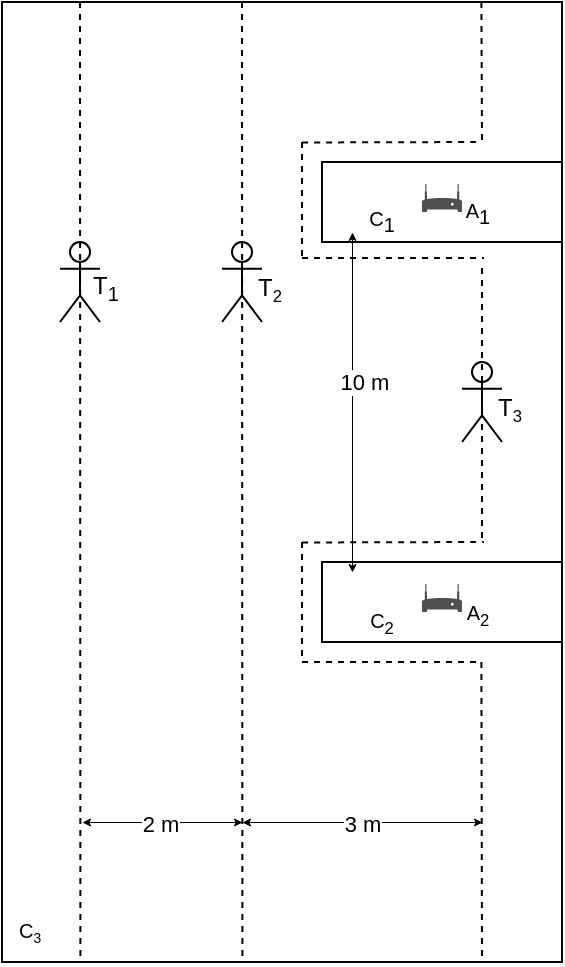 <mxfile version="20.3.2" type="device"><diagram id="DNpBFHTpIQ_suEtejqBs" name="Page-1"><mxGraphModel dx="862" dy="439" grid="1" gridSize="10" guides="1" tooltips="1" connect="1" arrows="1" fold="1" page="1" pageScale="1" pageWidth="827" pageHeight="1169" math="0" shadow="0"><root><mxCell id="0"/><mxCell id="1" parent="0"/><mxCell id="hPSDTdg6aUk5pvEYdPPT-1" value="" style="rounded=0;whiteSpace=wrap;html=1;" vertex="1" parent="1"><mxGeometry x="320" y="80" width="280" height="480" as="geometry"/></mxCell><mxCell id="hPSDTdg6aUk5pvEYdPPT-2" value="" style="rounded=0;whiteSpace=wrap;html=1;" vertex="1" parent="1"><mxGeometry x="480" y="160" width="120" height="40" as="geometry"/></mxCell><mxCell id="hPSDTdg6aUk5pvEYdPPT-3" value="" style="rounded=0;whiteSpace=wrap;html=1;" vertex="1" parent="1"><mxGeometry x="480" y="360" width="120" height="40" as="geometry"/></mxCell><mxCell id="hPSDTdg6aUk5pvEYdPPT-4" value="" style="shape=umlActor;verticalLabelPosition=bottom;verticalAlign=top;html=1;outlineConnect=0;" vertex="1" parent="1"><mxGeometry x="349" y="200" width="20" height="40" as="geometry"/></mxCell><mxCell id="hPSDTdg6aUk5pvEYdPPT-5" value="" style="shape=umlActor;verticalLabelPosition=bottom;verticalAlign=top;html=1;outlineConnect=0;" vertex="1" parent="1"><mxGeometry x="550" y="260" width="20" height="40" as="geometry"/></mxCell><mxCell id="hPSDTdg6aUk5pvEYdPPT-8" value="" style="shape=image;html=1;verticalAlign=top;verticalLabelPosition=bottom;labelBackgroundColor=#ffffff;imageAspect=0;aspect=fixed;image=https://cdn3.iconfinder.com/data/icons/summertime-6/512/camera-128.png" vertex="1" parent="1"><mxGeometry x="480" y="165" width="30" height="30" as="geometry"/></mxCell><mxCell id="hPSDTdg6aUk5pvEYdPPT-9" value="" style="shape=image;html=1;verticalAlign=top;verticalLabelPosition=bottom;labelBackgroundColor=#ffffff;imageAspect=0;aspect=fixed;image=https://cdn3.iconfinder.com/data/icons/summertime-6/512/camera-128.png" vertex="1" parent="1"><mxGeometry x="480" y="365" width="30" height="30" as="geometry"/></mxCell><mxCell id="hPSDTdg6aUk5pvEYdPPT-10" value="" style="shape=image;html=1;verticalAlign=top;verticalLabelPosition=bottom;labelBackgroundColor=#ffffff;imageAspect=0;aspect=fixed;image=https://cdn3.iconfinder.com/data/icons/summertime-6/512/camera-128.png" vertex="1" parent="1"><mxGeometry x="330" y="520" width="30" height="30" as="geometry"/></mxCell><mxCell id="hPSDTdg6aUk5pvEYdPPT-11" value="" style="shape=umlActor;verticalLabelPosition=bottom;verticalAlign=top;html=1;outlineConnect=0;" vertex="1" parent="1"><mxGeometry x="430" y="200" width="20" height="40" as="geometry"/></mxCell><mxCell id="hPSDTdg6aUk5pvEYdPPT-12" value="" style="endArrow=none;dashed=1;html=1;strokeWidth=1;rounded=0;entryX=0.14;entryY=1;entryDx=0;entryDy=0;entryPerimeter=0;" edge="1" parent="1" target="hPSDTdg6aUk5pvEYdPPT-1"><mxGeometry width="50" height="50" relative="1" as="geometry"><mxPoint x="359" y="80" as="sourcePoint"/><mxPoint x="520" y="450" as="targetPoint"/></mxGeometry></mxCell><mxCell id="hPSDTdg6aUk5pvEYdPPT-13" value="" style="endArrow=none;dashed=1;html=1;strokeWidth=1;rounded=0;entryX=0.14;entryY=1;entryDx=0;entryDy=0;entryPerimeter=0;" edge="1" parent="1"><mxGeometry width="50" height="50" relative="1" as="geometry"><mxPoint x="440" y="80" as="sourcePoint"/><mxPoint x="440.2" y="560" as="targetPoint"/></mxGeometry></mxCell><mxCell id="hPSDTdg6aUk5pvEYdPPT-14" value="" style="endArrow=none;dashed=1;html=1;strokeWidth=1;rounded=0;" edge="1" parent="1"><mxGeometry width="50" height="50" relative="1" as="geometry"><mxPoint x="560" y="213" as="sourcePoint"/><mxPoint x="560" y="350" as="targetPoint"/></mxGeometry></mxCell><mxCell id="hPSDTdg6aUk5pvEYdPPT-17" value="" style="endArrow=none;dashed=1;html=1;strokeWidth=1;rounded=0;exitX=0.536;exitY=0.563;exitDx=0;exitDy=0;exitPerimeter=0;" edge="1" parent="1" source="hPSDTdg6aUk5pvEYdPPT-1"><mxGeometry width="50" height="50" relative="1" as="geometry"><mxPoint x="470" y="280" as="sourcePoint"/><mxPoint x="561" y="350" as="targetPoint"/></mxGeometry></mxCell><mxCell id="hPSDTdg6aUk5pvEYdPPT-18" value="" style="endArrow=none;dashed=1;html=1;strokeWidth=1;rounded=0;" edge="1" parent="1"><mxGeometry width="50" height="50" relative="1" as="geometry"><mxPoint x="470" y="350" as="sourcePoint"/><mxPoint x="470" y="410" as="targetPoint"/></mxGeometry></mxCell><mxCell id="hPSDTdg6aUk5pvEYdPPT-19" value="" style="endArrow=none;dashed=1;html=1;strokeWidth=1;rounded=0;" edge="1" parent="1"><mxGeometry width="50" height="50" relative="1" as="geometry"><mxPoint x="470" y="410" as="sourcePoint"/><mxPoint x="560" y="410" as="targetPoint"/></mxGeometry></mxCell><mxCell id="hPSDTdg6aUk5pvEYdPPT-20" value="" style="endArrow=none;dashed=1;html=1;strokeWidth=1;rounded=0;entryX=0.75;entryY=1;entryDx=0;entryDy=0;" edge="1" parent="1"><mxGeometry width="50" height="50" relative="1" as="geometry"><mxPoint x="559.7" y="410" as="sourcePoint"/><mxPoint x="560.0" y="560" as="targetPoint"/></mxGeometry></mxCell><mxCell id="hPSDTdg6aUk5pvEYdPPT-21" value="" style="endArrow=none;dashed=1;html=1;strokeWidth=1;rounded=0;exitX=0.536;exitY=0.563;exitDx=0;exitDy=0;exitPerimeter=0;" edge="1" parent="1"><mxGeometry width="50" height="50" relative="1" as="geometry"><mxPoint x="470.08" y="150.24" as="sourcePoint"/><mxPoint x="560" y="150" as="targetPoint"/></mxGeometry></mxCell><mxCell id="hPSDTdg6aUk5pvEYdPPT-22" value="" style="endArrow=none;dashed=1;html=1;strokeWidth=1;rounded=0;" edge="1" parent="1"><mxGeometry width="50" height="50" relative="1" as="geometry"><mxPoint x="470" y="150" as="sourcePoint"/><mxPoint x="470" y="210" as="targetPoint"/></mxGeometry></mxCell><mxCell id="hPSDTdg6aUk5pvEYdPPT-23" value="" style="endArrow=none;dashed=1;html=1;strokeWidth=1;rounded=0;" edge="1" parent="1"><mxGeometry width="50" height="50" relative="1" as="geometry"><mxPoint x="470" y="208" as="sourcePoint"/><mxPoint x="561" y="208" as="targetPoint"/></mxGeometry></mxCell><mxCell id="hPSDTdg6aUk5pvEYdPPT-24" value="" style="endArrow=none;dashed=1;html=1;strokeWidth=1;rounded=0;" edge="1" parent="1"><mxGeometry width="50" height="50" relative="1" as="geometry"><mxPoint x="559.7" y="80" as="sourcePoint"/><mxPoint x="560" y="150" as="targetPoint"/></mxGeometry></mxCell><mxCell id="hPSDTdg6aUk5pvEYdPPT-25" value="" style="endArrow=classic;startArrow=classic;html=1;rounded=0;strokeWidth=0.5;endSize=3;startSize=3;" edge="1" parent="1"><mxGeometry width="50" height="50" relative="1" as="geometry"><mxPoint x="360" y="490" as="sourcePoint"/><mxPoint x="440" y="490" as="targetPoint"/></mxGeometry></mxCell><mxCell id="hPSDTdg6aUk5pvEYdPPT-27" value="2 m" style="edgeLabel;html=1;align=center;verticalAlign=middle;resizable=0;points=[];" vertex="1" connectable="0" parent="hPSDTdg6aUk5pvEYdPPT-25"><mxGeometry x="-0.247" y="-1" relative="1" as="geometry"><mxPoint x="9" as="offset"/></mxGeometry></mxCell><mxCell id="hPSDTdg6aUk5pvEYdPPT-26" value="" style="endArrow=classic;startArrow=classic;html=1;strokeWidth=0.5;startSize=3;endSize=3;rounded=0;" edge="1" parent="1"><mxGeometry width="50" height="50" relative="1" as="geometry"><mxPoint x="440" y="490" as="sourcePoint"/><mxPoint x="560" y="490" as="targetPoint"/></mxGeometry></mxCell><mxCell id="hPSDTdg6aUk5pvEYdPPT-28" value="3 m" style="edgeLabel;html=1;align=center;verticalAlign=middle;resizable=0;points=[];" vertex="1" connectable="0" parent="hPSDTdg6aUk5pvEYdPPT-26"><mxGeometry x="-0.124" y="-1" relative="1" as="geometry"><mxPoint x="7" as="offset"/></mxGeometry></mxCell><mxCell id="hPSDTdg6aUk5pvEYdPPT-29" value="T&lt;sub&gt;1&lt;/sub&gt;" style="text;html=1;strokeColor=none;fillColor=none;align=center;verticalAlign=middle;whiteSpace=wrap;rounded=0;" vertex="1" parent="1"><mxGeometry x="362" y="218" width="20" height="10" as="geometry"/></mxCell><mxCell id="hPSDTdg6aUk5pvEYdPPT-30" value="T&lt;span style=&quot;font-size: 10px;&quot;&gt;&lt;sub&gt;2&lt;/sub&gt;&lt;/span&gt;" style="text;html=1;strokeColor=none;fillColor=none;align=center;verticalAlign=middle;whiteSpace=wrap;rounded=0;" vertex="1" parent="1"><mxGeometry x="444" y="218" width="20" height="10" as="geometry"/></mxCell><mxCell id="hPSDTdg6aUk5pvEYdPPT-31" value="T&lt;span style=&quot;font-size: 10px;&quot;&gt;&lt;sub&gt;3&lt;/sub&gt;&lt;/span&gt;" style="text;html=1;strokeColor=none;fillColor=none;align=center;verticalAlign=middle;whiteSpace=wrap;rounded=0;" vertex="1" parent="1"><mxGeometry x="564" y="278" width="20" height="10" as="geometry"/></mxCell><mxCell id="hPSDTdg6aUk5pvEYdPPT-32" value="A&lt;span style=&quot;font-size: 10px;&quot;&gt;&lt;sub style=&quot;font-size: 10px;&quot;&gt;1&lt;/sub&gt;&lt;/span&gt;" style="text;html=1;strokeColor=none;fillColor=none;align=center;verticalAlign=middle;whiteSpace=wrap;rounded=0;fontSize=10;" vertex="1" parent="1"><mxGeometry x="548" y="181" width="20" height="10" as="geometry"/></mxCell><mxCell id="hPSDTdg6aUk5pvEYdPPT-36" value="C&lt;sub style=&quot;font-size: 10px;&quot;&gt;1&lt;/sub&gt;" style="text;html=1;strokeColor=none;fillColor=none;align=center;verticalAlign=middle;whiteSpace=wrap;rounded=0;fontSize=10;" vertex="1" parent="1"><mxGeometry x="500" y="185" width="20" height="10" as="geometry"/></mxCell><mxCell id="hPSDTdg6aUk5pvEYdPPT-37" value="C&lt;sub&gt;2&lt;/sub&gt;" style="text;html=1;strokeColor=none;fillColor=none;align=center;verticalAlign=middle;whiteSpace=wrap;rounded=0;fontSize=10;" vertex="1" parent="1"><mxGeometry x="500" y="385" width="20" height="10" as="geometry"/></mxCell><mxCell id="hPSDTdg6aUk5pvEYdPPT-38" value="C&lt;span style=&quot;font-size: 8.333px;&quot;&gt;&lt;sub&gt;3&lt;/sub&gt;&lt;/span&gt;" style="text;html=1;strokeColor=none;fillColor=none;align=center;verticalAlign=middle;whiteSpace=wrap;rounded=0;fontSize=10;" vertex="1" parent="1"><mxGeometry x="325" y="540" width="18" height="10" as="geometry"/></mxCell><mxCell id="hPSDTdg6aUk5pvEYdPPT-39" value="" style="sketch=0;pointerEvents=1;shadow=0;dashed=0;html=1;strokeColor=none;fillColor=#505050;labelPosition=center;verticalLabelPosition=bottom;verticalAlign=top;outlineConnect=0;align=center;shape=mxgraph.office.devices.modem;fontSize=10;" vertex="1" parent="1"><mxGeometry x="530" y="171" width="20" height="14" as="geometry"/></mxCell><mxCell id="hPSDTdg6aUk5pvEYdPPT-40" value="A&lt;sub&gt;2&lt;/sub&gt;" style="text;html=1;strokeColor=none;fillColor=none;align=center;verticalAlign=middle;whiteSpace=wrap;rounded=0;fontSize=10;" vertex="1" parent="1"><mxGeometry x="548" y="381" width="20" height="10" as="geometry"/></mxCell><mxCell id="hPSDTdg6aUk5pvEYdPPT-41" value="" style="sketch=0;pointerEvents=1;shadow=0;dashed=0;html=1;strokeColor=none;fillColor=#505050;labelPosition=center;verticalLabelPosition=bottom;verticalAlign=top;outlineConnect=0;align=center;shape=mxgraph.office.devices.modem;fontSize=10;" vertex="1" parent="1"><mxGeometry x="530" y="371" width="20" height="14" as="geometry"/></mxCell><mxCell id="hPSDTdg6aUk5pvEYdPPT-42" value="" style="endArrow=classic;startArrow=classic;html=1;strokeWidth=0.5;startSize=3;endSize=3;rounded=0;" edge="1" parent="1" source="hPSDTdg6aUk5pvEYdPPT-8" target="hPSDTdg6aUk5pvEYdPPT-9"><mxGeometry width="50" height="50" relative="1" as="geometry"><mxPoint x="450" y="500" as="sourcePoint"/><mxPoint x="570" y="500" as="targetPoint"/></mxGeometry></mxCell><mxCell id="hPSDTdg6aUk5pvEYdPPT-43" value="10 m" style="edgeLabel;html=1;align=center;verticalAlign=middle;resizable=0;points=[];" vertex="1" connectable="0" parent="hPSDTdg6aUk5pvEYdPPT-42"><mxGeometry x="-0.124" y="-1" relative="1" as="geometry"><mxPoint x="7" as="offset"/></mxGeometry></mxCell></root></mxGraphModel></diagram></mxfile>
